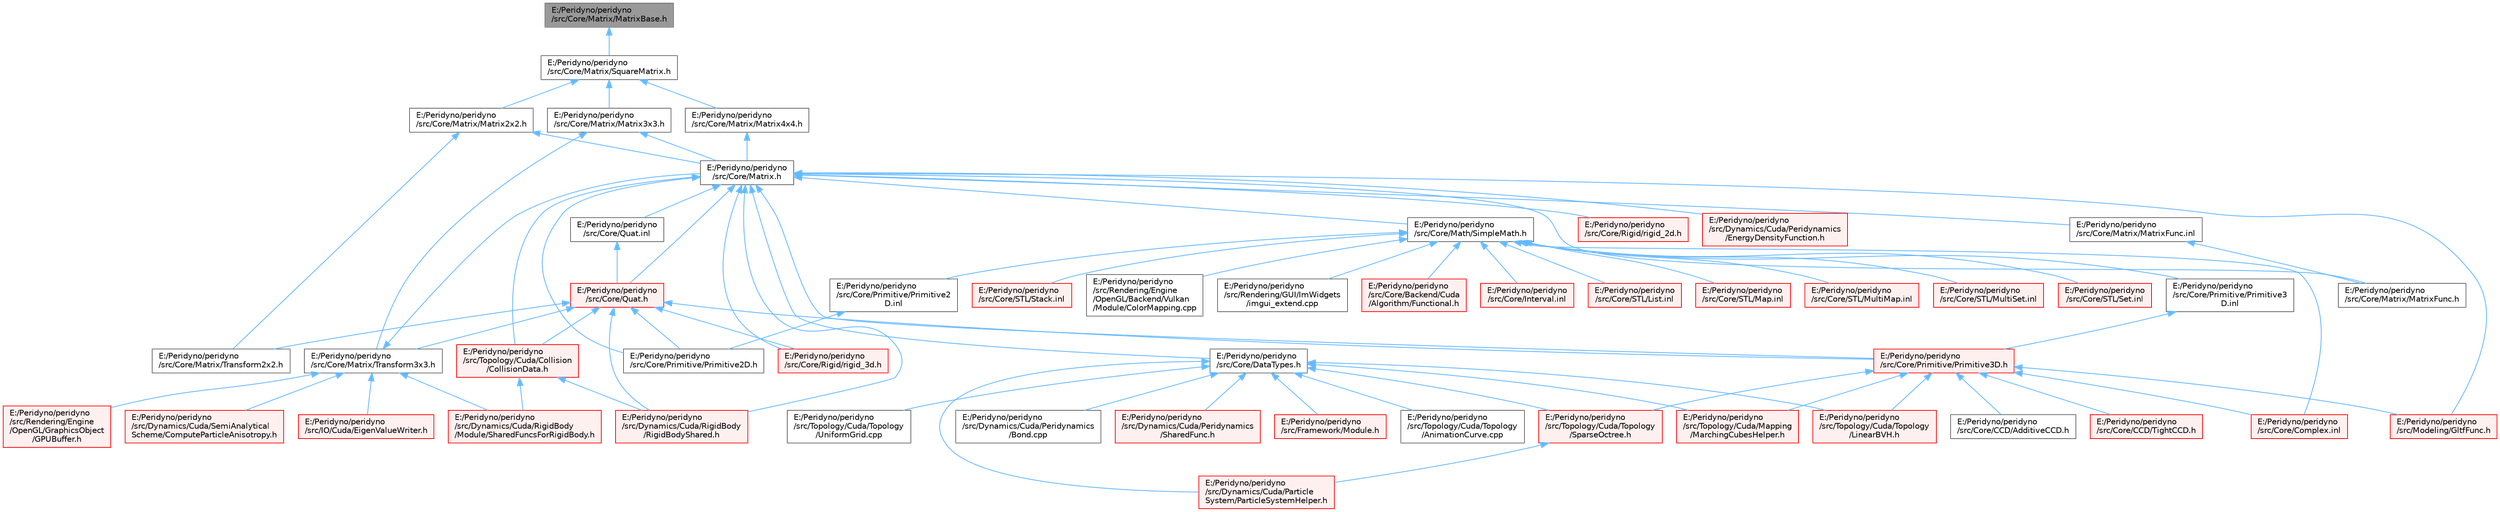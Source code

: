 digraph "E:/Peridyno/peridyno/src/Core/Matrix/MatrixBase.h"
{
 // LATEX_PDF_SIZE
  bgcolor="transparent";
  edge [fontname=Helvetica,fontsize=10,labelfontname=Helvetica,labelfontsize=10];
  node [fontname=Helvetica,fontsize=10,shape=box,height=0.2,width=0.4];
  Node1 [id="Node000001",label="E:/Peridyno/peridyno\l/src/Core/Matrix/MatrixBase.h",height=0.2,width=0.4,color="gray40", fillcolor="grey60", style="filled", fontcolor="black",tooltip=" "];
  Node1 -> Node2 [id="edge1_Node000001_Node000002",dir="back",color="steelblue1",style="solid",tooltip=" "];
  Node2 [id="Node000002",label="E:/Peridyno/peridyno\l/src/Core/Matrix/SquareMatrix.h",height=0.2,width=0.4,color="grey40", fillcolor="white", style="filled",URL="$_square_matrix_8h.html",tooltip=" "];
  Node2 -> Node3 [id="edge2_Node000002_Node000003",dir="back",color="steelblue1",style="solid",tooltip=" "];
  Node3 [id="Node000003",label="E:/Peridyno/peridyno\l/src/Core/Matrix/Matrix2x2.h",height=0.2,width=0.4,color="grey40", fillcolor="white", style="filled",URL="$_matrix2x2_8h.html",tooltip=" "];
  Node3 -> Node4 [id="edge3_Node000003_Node000004",dir="back",color="steelblue1",style="solid",tooltip=" "];
  Node4 [id="Node000004",label="E:/Peridyno/peridyno\l/src/Core/Matrix.h",height=0.2,width=0.4,color="grey40", fillcolor="white", style="filled",URL="$_matrix_8h.html",tooltip=" "];
  Node4 -> Node5 [id="edge4_Node000004_Node000005",dir="back",color="steelblue1",style="solid",tooltip=" "];
  Node5 [id="Node000005",label="E:/Peridyno/peridyno\l/src/Core/DataTypes.h",height=0.2,width=0.4,color="grey40", fillcolor="white", style="filled",URL="$_data_types_8h.html",tooltip=" "];
  Node5 -> Node6 [id="edge5_Node000005_Node000006",dir="back",color="steelblue1",style="solid",tooltip=" "];
  Node6 [id="Node000006",label="E:/Peridyno/peridyno\l/src/Dynamics/Cuda/Particle\lSystem/ParticleSystemHelper.h",height=0.2,width=0.4,color="red", fillcolor="#FFF0F0", style="filled",URL="$_particle_system_helper_8h.html",tooltip=" "];
  Node5 -> Node8 [id="edge6_Node000005_Node000008",dir="back",color="steelblue1",style="solid",tooltip=" "];
  Node8 [id="Node000008",label="E:/Peridyno/peridyno\l/src/Dynamics/Cuda/Peridynamics\l/Bond.cpp",height=0.2,width=0.4,color="grey40", fillcolor="white", style="filled",URL="$_bond_8cpp.html",tooltip=" "];
  Node5 -> Node9 [id="edge7_Node000005_Node000009",dir="back",color="steelblue1",style="solid",tooltip=" "];
  Node9 [id="Node000009",label="E:/Peridyno/peridyno\l/src/Dynamics/Cuda/Peridynamics\l/SharedFunc.h",height=0.2,width=0.4,color="red", fillcolor="#FFF0F0", style="filled",URL="$_shared_func_8h.html",tooltip=" "];
  Node5 -> Node13 [id="edge8_Node000005_Node000013",dir="back",color="steelblue1",style="solid",tooltip=" "];
  Node13 [id="Node000013",label="E:/Peridyno/peridyno\l/src/Framework/Module.h",height=0.2,width=0.4,color="red", fillcolor="#FFF0F0", style="filled",URL="$_module_8h.html",tooltip=" "];
  Node5 -> Node475 [id="edge9_Node000005_Node000475",dir="back",color="steelblue1",style="solid",tooltip=" "];
  Node475 [id="Node000475",label="E:/Peridyno/peridyno\l/src/Topology/Cuda/Mapping\l/MarchingCubesHelper.h",height=0.2,width=0.4,color="red", fillcolor="#FFF0F0", style="filled",URL="$_marching_cubes_helper_8h.html",tooltip=" "];
  Node5 -> Node539 [id="edge10_Node000005_Node000539",dir="back",color="steelblue1",style="solid",tooltip=" "];
  Node539 [id="Node000539",label="E:/Peridyno/peridyno\l/src/Topology/Cuda/Topology\l/AnimationCurve.cpp",height=0.2,width=0.4,color="grey40", fillcolor="white", style="filled",URL="$_animation_curve_8cpp.html",tooltip=" "];
  Node5 -> Node540 [id="edge11_Node000005_Node000540",dir="back",color="steelblue1",style="solid",tooltip=" "];
  Node540 [id="Node000540",label="E:/Peridyno/peridyno\l/src/Topology/Cuda/Topology\l/LinearBVH.h",height=0.2,width=0.4,color="red", fillcolor="#FFF0F0", style="filled",URL="$_linear_b_v_h_8h.html",tooltip=" "];
  Node5 -> Node541 [id="edge12_Node000005_Node000541",dir="back",color="steelblue1",style="solid",tooltip=" "];
  Node541 [id="Node000541",label="E:/Peridyno/peridyno\l/src/Topology/Cuda/Topology\l/SparseOctree.h",height=0.2,width=0.4,color="red", fillcolor="#FFF0F0", style="filled",URL="$_sparse_octree_8h.html",tooltip=" "];
  Node541 -> Node6 [id="edge13_Node000541_Node000006",dir="back",color="steelblue1",style="solid",tooltip=" "];
  Node5 -> Node543 [id="edge14_Node000005_Node000543",dir="back",color="steelblue1",style="solid",tooltip=" "];
  Node543 [id="Node000543",label="E:/Peridyno/peridyno\l/src/Topology/Cuda/Topology\l/UniformGrid.cpp",height=0.2,width=0.4,color="grey40", fillcolor="white", style="filled",URL="$_cuda_2_topology_2_uniform_grid_8cpp.html",tooltip=" "];
  Node4 -> Node544 [id="edge15_Node000004_Node000544",dir="back",color="steelblue1",style="solid",tooltip=" "];
  Node544 [id="Node000544",label="E:/Peridyno/peridyno\l/src/Core/Math/SimpleMath.h",height=0.2,width=0.4,color="grey40", fillcolor="white", style="filled",URL="$_simple_math_8h.html",tooltip=" "];
  Node544 -> Node545 [id="edge16_Node000544_Node000545",dir="back",color="steelblue1",style="solid",tooltip=" "];
  Node545 [id="Node000545",label="E:/Peridyno/peridyno\l/src/Core/Backend/Cuda\l/Algorithm/Functional.h",height=0.2,width=0.4,color="red", fillcolor="#FFF0F0", style="filled",URL="$_functional_8h.html",tooltip=" "];
  Node544 -> Node548 [id="edge17_Node000544_Node000548",dir="back",color="steelblue1",style="solid",tooltip=" "];
  Node548 [id="Node000548",label="E:/Peridyno/peridyno\l/src/Core/Complex.inl",height=0.2,width=0.4,color="red", fillcolor="#FFF0F0", style="filled",URL="$_complex_8inl.html",tooltip=" "];
  Node544 -> Node552 [id="edge18_Node000544_Node000552",dir="back",color="steelblue1",style="solid",tooltip=" "];
  Node552 [id="Node000552",label="E:/Peridyno/peridyno\l/src/Core/Interval.inl",height=0.2,width=0.4,color="red", fillcolor="#FFF0F0", style="filled",URL="$_interval_8inl.html",tooltip=" "];
  Node544 -> Node554 [id="edge19_Node000544_Node000554",dir="back",color="steelblue1",style="solid",tooltip=" "];
  Node554 [id="Node000554",label="E:/Peridyno/peridyno\l/src/Core/Primitive/Primitive2\lD.inl",height=0.2,width=0.4,color="grey40", fillcolor="white", style="filled",URL="$_primitive2_d_8inl.html",tooltip=" "];
  Node554 -> Node555 [id="edge20_Node000554_Node000555",dir="back",color="steelblue1",style="solid",tooltip=" "];
  Node555 [id="Node000555",label="E:/Peridyno/peridyno\l/src/Core/Primitive/Primitive2D.h",height=0.2,width=0.4,color="grey40", fillcolor="white", style="filled",URL="$_primitive2_d_8h.html",tooltip=" "];
  Node544 -> Node556 [id="edge21_Node000544_Node000556",dir="back",color="steelblue1",style="solid",tooltip=" "];
  Node556 [id="Node000556",label="E:/Peridyno/peridyno\l/src/Core/Primitive/Primitive3\lD.inl",height=0.2,width=0.4,color="grey40", fillcolor="white", style="filled",URL="$_primitive3_d_8inl.html",tooltip=" "];
  Node556 -> Node557 [id="edge22_Node000556_Node000557",dir="back",color="steelblue1",style="solid",tooltip=" "];
  Node557 [id="Node000557",label="E:/Peridyno/peridyno\l/src/Core/Primitive/Primitive3D.h",height=0.2,width=0.4,color="red", fillcolor="#FFF0F0", style="filled",URL="$_primitive3_d_8h.html",tooltip=" "];
  Node557 -> Node558 [id="edge23_Node000557_Node000558",dir="back",color="steelblue1",style="solid",tooltip=" "];
  Node558 [id="Node000558",label="E:/Peridyno/peridyno\l/src/Core/CCD/AdditiveCCD.h",height=0.2,width=0.4,color="grey40", fillcolor="white", style="filled",URL="$_additive_c_c_d_8h.html",tooltip=" "];
  Node557 -> Node559 [id="edge24_Node000557_Node000559",dir="back",color="steelblue1",style="solid",tooltip=" "];
  Node559 [id="Node000559",label="E:/Peridyno/peridyno\l/src/Core/CCD/TightCCD.h",height=0.2,width=0.4,color="red", fillcolor="#FFF0F0", style="filled",URL="$_tight_c_c_d_8h.html",tooltip=" "];
  Node557 -> Node548 [id="edge25_Node000557_Node000548",dir="back",color="steelblue1",style="solid",tooltip=" "];
  Node557 -> Node499 [id="edge26_Node000557_Node000499",dir="back",color="steelblue1",style="solid",tooltip=" "];
  Node499 [id="Node000499",label="E:/Peridyno/peridyno\l/src/Modeling/GltfFunc.h",height=0.2,width=0.4,color="red", fillcolor="#FFF0F0", style="filled",URL="$_gltf_func_8h.html",tooltip=" "];
  Node557 -> Node475 [id="edge27_Node000557_Node000475",dir="back",color="steelblue1",style="solid",tooltip=" "];
  Node557 -> Node540 [id="edge28_Node000557_Node000540",dir="back",color="steelblue1",style="solid",tooltip=" "];
  Node557 -> Node541 [id="edge29_Node000557_Node000541",dir="back",color="steelblue1",style="solid",tooltip=" "];
  Node544 -> Node565 [id="edge30_Node000544_Node000565",dir="back",color="steelblue1",style="solid",tooltip=" "];
  Node565 [id="Node000565",label="E:/Peridyno/peridyno\l/src/Core/STL/List.inl",height=0.2,width=0.4,color="red", fillcolor="#FFF0F0", style="filled",URL="$_list_8inl.html",tooltip=" "];
  Node544 -> Node624 [id="edge31_Node000544_Node000624",dir="back",color="steelblue1",style="solid",tooltip=" "];
  Node624 [id="Node000624",label="E:/Peridyno/peridyno\l/src/Core/STL/Map.inl",height=0.2,width=0.4,color="red", fillcolor="#FFF0F0", style="filled",URL="$_map_8inl.html",tooltip=" "];
  Node544 -> Node634 [id="edge32_Node000544_Node000634",dir="back",color="steelblue1",style="solid",tooltip=" "];
  Node634 [id="Node000634",label="E:/Peridyno/peridyno\l/src/Core/STL/MultiMap.inl",height=0.2,width=0.4,color="red", fillcolor="#FFF0F0", style="filled",URL="$_multi_map_8inl.html",tooltip=" "];
  Node544 -> Node636 [id="edge33_Node000544_Node000636",dir="back",color="steelblue1",style="solid",tooltip=" "];
  Node636 [id="Node000636",label="E:/Peridyno/peridyno\l/src/Core/STL/MultiSet.inl",height=0.2,width=0.4,color="red", fillcolor="#FFF0F0", style="filled",URL="$_multi_set_8inl.html",tooltip=" "];
  Node544 -> Node638 [id="edge34_Node000544_Node000638",dir="back",color="steelblue1",style="solid",tooltip=" "];
  Node638 [id="Node000638",label="E:/Peridyno/peridyno\l/src/Core/STL/Set.inl",height=0.2,width=0.4,color="red", fillcolor="#FFF0F0", style="filled",URL="$_set_8inl.html",tooltip=" "];
  Node544 -> Node640 [id="edge35_Node000544_Node000640",dir="back",color="steelblue1",style="solid",tooltip=" "];
  Node640 [id="Node000640",label="E:/Peridyno/peridyno\l/src/Core/STL/Stack.inl",height=0.2,width=0.4,color="red", fillcolor="#FFF0F0", style="filled",URL="$_stack_8inl.html",tooltip=" "];
  Node544 -> Node80 [id="edge36_Node000544_Node000080",dir="back",color="steelblue1",style="solid",tooltip=" "];
  Node80 [id="Node000080",label="E:/Peridyno/peridyno\l/src/Rendering/Engine\l/OpenGL/Backend/Vulkan\l/Module/ColorMapping.cpp",height=0.2,width=0.4,color="grey40", fillcolor="white", style="filled",URL="$_color_mapping_8cpp.html",tooltip=" "];
  Node544 -> Node536 [id="edge37_Node000544_Node000536",dir="back",color="steelblue1",style="solid",tooltip=" "];
  Node536 [id="Node000536",label="E:/Peridyno/peridyno\l/src/Rendering/GUI/ImWidgets\l/imgui_extend.cpp",height=0.2,width=0.4,color="grey40", fillcolor="white", style="filled",URL="$imgui__extend_8cpp.html",tooltip=" "];
  Node4 -> Node642 [id="edge38_Node000004_Node000642",dir="back",color="steelblue1",style="solid",tooltip=" "];
  Node642 [id="Node000642",label="E:/Peridyno/peridyno\l/src/Core/Matrix/MatrixFunc.h",height=0.2,width=0.4,color="grey40", fillcolor="white", style="filled",URL="$_matrix_func_8h.html",tooltip=" "];
  Node4 -> Node643 [id="edge39_Node000004_Node000643",dir="back",color="steelblue1",style="solid",tooltip=" "];
  Node643 [id="Node000643",label="E:/Peridyno/peridyno\l/src/Core/Matrix/MatrixFunc.inl",height=0.2,width=0.4,color="grey40", fillcolor="white", style="filled",URL="$_matrix_func_8inl.html",tooltip=" "];
  Node643 -> Node642 [id="edge40_Node000643_Node000642",dir="back",color="steelblue1",style="solid",tooltip=" "];
  Node4 -> Node555 [id="edge41_Node000004_Node000555",dir="back",color="steelblue1",style="solid",tooltip=" "];
  Node4 -> Node557 [id="edge42_Node000004_Node000557",dir="back",color="steelblue1",style="solid",tooltip=" "];
  Node4 -> Node644 [id="edge43_Node000004_Node000644",dir="back",color="steelblue1",style="solid",tooltip=" "];
  Node644 [id="Node000644",label="E:/Peridyno/peridyno\l/src/Core/Quat.h",height=0.2,width=0.4,color="red", fillcolor="#FFF0F0", style="filled",URL="$_quat_8h.html",tooltip="Implementation of quaternion."];
  Node644 -> Node645 [id="edge44_Node000644_Node000645",dir="back",color="steelblue1",style="solid",tooltip=" "];
  Node645 [id="Node000645",label="E:/Peridyno/peridyno\l/src/Core/Matrix/Transform2x2.h",height=0.2,width=0.4,color="grey40", fillcolor="white", style="filled",URL="$_transform2x2_8h.html",tooltip=" "];
  Node644 -> Node646 [id="edge45_Node000644_Node000646",dir="back",color="steelblue1",style="solid",tooltip=" "];
  Node646 [id="Node000646",label="E:/Peridyno/peridyno\l/src/Core/Matrix/Transform3x3.h",height=0.2,width=0.4,color="grey40", fillcolor="white", style="filled",URL="$_transform3x3_8h.html",tooltip=" "];
  Node646 -> Node4 [id="edge46_Node000646_Node000004",dir="back",color="steelblue1",style="solid",tooltip=" "];
  Node646 -> Node568 [id="edge47_Node000646_Node000568",dir="back",color="steelblue1",style="solid",tooltip=" "];
  Node568 [id="Node000568",label="E:/Peridyno/peridyno\l/src/Dynamics/Cuda/RigidBody\l/Module/SharedFuncsForRigidBody.h",height=0.2,width=0.4,color="red", fillcolor="#FFF0F0", style="filled",URL="$_shared_funcs_for_rigid_body_8h.html",tooltip=" "];
  Node646 -> Node65 [id="edge48_Node000646_Node000065",dir="back",color="steelblue1",style="solid",tooltip=" "];
  Node65 [id="Node000065",label="E:/Peridyno/peridyno\l/src/Dynamics/Cuda/SemiAnalytical\lScheme/ComputeParticleAnisotropy.h",height=0.2,width=0.4,color="red", fillcolor="#FFF0F0", style="filled",URL="$_compute_particle_anisotropy_8h.html",tooltip=" "];
  Node646 -> Node238 [id="edge49_Node000646_Node000238",dir="back",color="steelblue1",style="solid",tooltip=" "];
  Node238 [id="Node000238",label="E:/Peridyno/peridyno\l/src/IO/Cuda/EigenValueWriter.h",height=0.2,width=0.4,color="red", fillcolor="#FFF0F0", style="filled",URL="$_eigen_value_writer_8h.html",tooltip=" "];
  Node646 -> Node456 [id="edge50_Node000646_Node000456",dir="back",color="steelblue1",style="solid",tooltip=" "];
  Node456 [id="Node000456",label="E:/Peridyno/peridyno\l/src/Rendering/Engine\l/OpenGL/GraphicsObject\l/GPUBuffer.h",height=0.2,width=0.4,color="red", fillcolor="#FFF0F0", style="filled",URL="$_g_p_u_buffer_8h.html",tooltip=" "];
  Node644 -> Node555 [id="edge51_Node000644_Node000555",dir="back",color="steelblue1",style="solid",tooltip=" "];
  Node644 -> Node557 [id="edge52_Node000644_Node000557",dir="back",color="steelblue1",style="solid",tooltip=" "];
  Node644 -> Node647 [id="edge53_Node000644_Node000647",dir="back",color="steelblue1",style="solid",tooltip=" "];
  Node647 [id="Node000647",label="E:/Peridyno/peridyno\l/src/Core/Rigid/rigid_3d.h",height=0.2,width=0.4,color="red", fillcolor="#FFF0F0", style="filled",URL="$rigid__3d_8h.html",tooltip=" "];
  Node644 -> Node649 [id="edge54_Node000644_Node000649",dir="back",color="steelblue1",style="solid",tooltip=" "];
  Node649 [id="Node000649",label="E:/Peridyno/peridyno\l/src/Dynamics/Cuda/RigidBody\l/RigidBodyShared.h",height=0.2,width=0.4,color="red", fillcolor="#FFF0F0", style="filled",URL="$_rigid_body_shared_8h.html",tooltip=" "];
  Node644 -> Node650 [id="edge55_Node000644_Node000650",dir="back",color="steelblue1",style="solid",tooltip=" "];
  Node650 [id="Node000650",label="E:/Peridyno/peridyno\l/src/Topology/Cuda/Collision\l/CollisionData.h",height=0.2,width=0.4,color="red", fillcolor="#FFF0F0", style="filled",URL="$_collision_data_8h.html",tooltip=" "];
  Node650 -> Node568 [id="edge56_Node000650_Node000568",dir="back",color="steelblue1",style="solid",tooltip=" "];
  Node650 -> Node649 [id="edge57_Node000650_Node000649",dir="back",color="steelblue1",style="solid",tooltip=" "];
  Node4 -> Node651 [id="edge58_Node000004_Node000651",dir="back",color="steelblue1",style="solid",tooltip=" "];
  Node651 [id="Node000651",label="E:/Peridyno/peridyno\l/src/Core/Quat.inl",height=0.2,width=0.4,color="grey40", fillcolor="white", style="filled",URL="$_quat_8inl.html",tooltip=" "];
  Node651 -> Node644 [id="edge59_Node000651_Node000644",dir="back",color="steelblue1",style="solid",tooltip=" "];
  Node4 -> Node652 [id="edge60_Node000004_Node000652",dir="back",color="steelblue1",style="solid",tooltip=" "];
  Node652 [id="Node000652",label="E:/Peridyno/peridyno\l/src/Core/Rigid/rigid_2d.h",height=0.2,width=0.4,color="red", fillcolor="#FFF0F0", style="filled",URL="$rigid__2d_8h.html",tooltip=" "];
  Node4 -> Node647 [id="edge61_Node000004_Node000647",dir="back",color="steelblue1",style="solid",tooltip=" "];
  Node4 -> Node653 [id="edge62_Node000004_Node000653",dir="back",color="steelblue1",style="solid",tooltip=" "];
  Node653 [id="Node000653",label="E:/Peridyno/peridyno\l/src/Dynamics/Cuda/Peridynamics\l/EnergyDensityFunction.h",height=0.2,width=0.4,color="red", fillcolor="#FFF0F0", style="filled",URL="$_energy_density_function_8h.html",tooltip=" "];
  Node4 -> Node649 [id="edge63_Node000004_Node000649",dir="back",color="steelblue1",style="solid",tooltip=" "];
  Node4 -> Node499 [id="edge64_Node000004_Node000499",dir="back",color="steelblue1",style="solid",tooltip=" "];
  Node4 -> Node650 [id="edge65_Node000004_Node000650",dir="back",color="steelblue1",style="solid",tooltip=" "];
  Node3 -> Node645 [id="edge66_Node000003_Node000645",dir="back",color="steelblue1",style="solid",tooltip=" "];
  Node2 -> Node654 [id="edge67_Node000002_Node000654",dir="back",color="steelblue1",style="solid",tooltip=" "];
  Node654 [id="Node000654",label="E:/Peridyno/peridyno\l/src/Core/Matrix/Matrix3x3.h",height=0.2,width=0.4,color="grey40", fillcolor="white", style="filled",URL="$_matrix3x3_8h.html",tooltip=" "];
  Node654 -> Node4 [id="edge68_Node000654_Node000004",dir="back",color="steelblue1",style="solid",tooltip=" "];
  Node654 -> Node646 [id="edge69_Node000654_Node000646",dir="back",color="steelblue1",style="solid",tooltip=" "];
  Node2 -> Node655 [id="edge70_Node000002_Node000655",dir="back",color="steelblue1",style="solid",tooltip=" "];
  Node655 [id="Node000655",label="E:/Peridyno/peridyno\l/src/Core/Matrix/Matrix4x4.h",height=0.2,width=0.4,color="grey40", fillcolor="white", style="filled",URL="$_matrix4x4_8h.html",tooltip=" "];
  Node655 -> Node4 [id="edge71_Node000655_Node000004",dir="back",color="steelblue1",style="solid",tooltip=" "];
}
